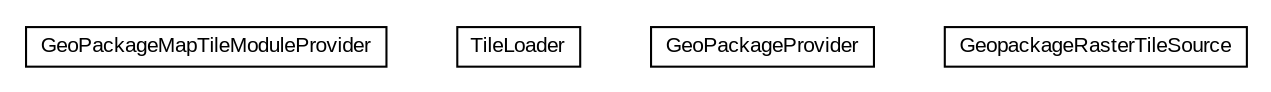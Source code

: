 #!/usr/local/bin/dot
#
# Class diagram 
# Generated by UMLGraph version R5_6-24-gf6e263 (http://www.umlgraph.org/)
#

digraph G {
	edge [fontname="arial",fontsize=10,labelfontname="arial",labelfontsize=10];
	node [fontname="arial",fontsize=10,shape=plaintext];
	nodesep=0.25;
	ranksep=0.5;
	// org.osmdroid.gpkg.tiles.raster.GeoPackageMapTileModuleProvider
	c104 [label=<<table title="org.osmdroid.gpkg.tiles.raster.GeoPackageMapTileModuleProvider" border="0" cellborder="1" cellspacing="0" cellpadding="2" port="p" href="./GeoPackageMapTileModuleProvider.html">
		<tr><td><table border="0" cellspacing="0" cellpadding="1">
<tr><td align="center" balign="center"> GeoPackageMapTileModuleProvider </td></tr>
		</table></td></tr>
		</table>>, URL="./GeoPackageMapTileModuleProvider.html", fontname="arial", fontcolor="black", fontsize=10.0];
	// org.osmdroid.gpkg.tiles.raster.GeoPackageMapTileModuleProvider.TileLoader
	c105 [label=<<table title="org.osmdroid.gpkg.tiles.raster.GeoPackageMapTileModuleProvider.TileLoader" border="0" cellborder="1" cellspacing="0" cellpadding="2" port="p" href="./GeoPackageMapTileModuleProvider.TileLoader.html">
		<tr><td><table border="0" cellspacing="0" cellpadding="1">
<tr><td align="center" balign="center"> TileLoader </td></tr>
		</table></td></tr>
		</table>>, URL="./GeoPackageMapTileModuleProvider.TileLoader.html", fontname="arial", fontcolor="black", fontsize=10.0];
	// org.osmdroid.gpkg.tiles.raster.GeoPackageProvider
	c106 [label=<<table title="org.osmdroid.gpkg.tiles.raster.GeoPackageProvider" border="0" cellborder="1" cellspacing="0" cellpadding="2" port="p" href="./GeoPackageProvider.html">
		<tr><td><table border="0" cellspacing="0" cellpadding="1">
<tr><td align="center" balign="center"> GeoPackageProvider </td></tr>
		</table></td></tr>
		</table>>, URL="./GeoPackageProvider.html", fontname="arial", fontcolor="black", fontsize=10.0];
	// org.osmdroid.gpkg.tiles.raster.GeopackageRasterTileSource
	c107 [label=<<table title="org.osmdroid.gpkg.tiles.raster.GeopackageRasterTileSource" border="0" cellborder="1" cellspacing="0" cellpadding="2" port="p" href="./GeopackageRasterTileSource.html">
		<tr><td><table border="0" cellspacing="0" cellpadding="1">
<tr><td align="center" balign="center"> GeopackageRasterTileSource </td></tr>
		</table></td></tr>
		</table>>, URL="./GeopackageRasterTileSource.html", fontname="arial", fontcolor="black", fontsize=10.0];
}

